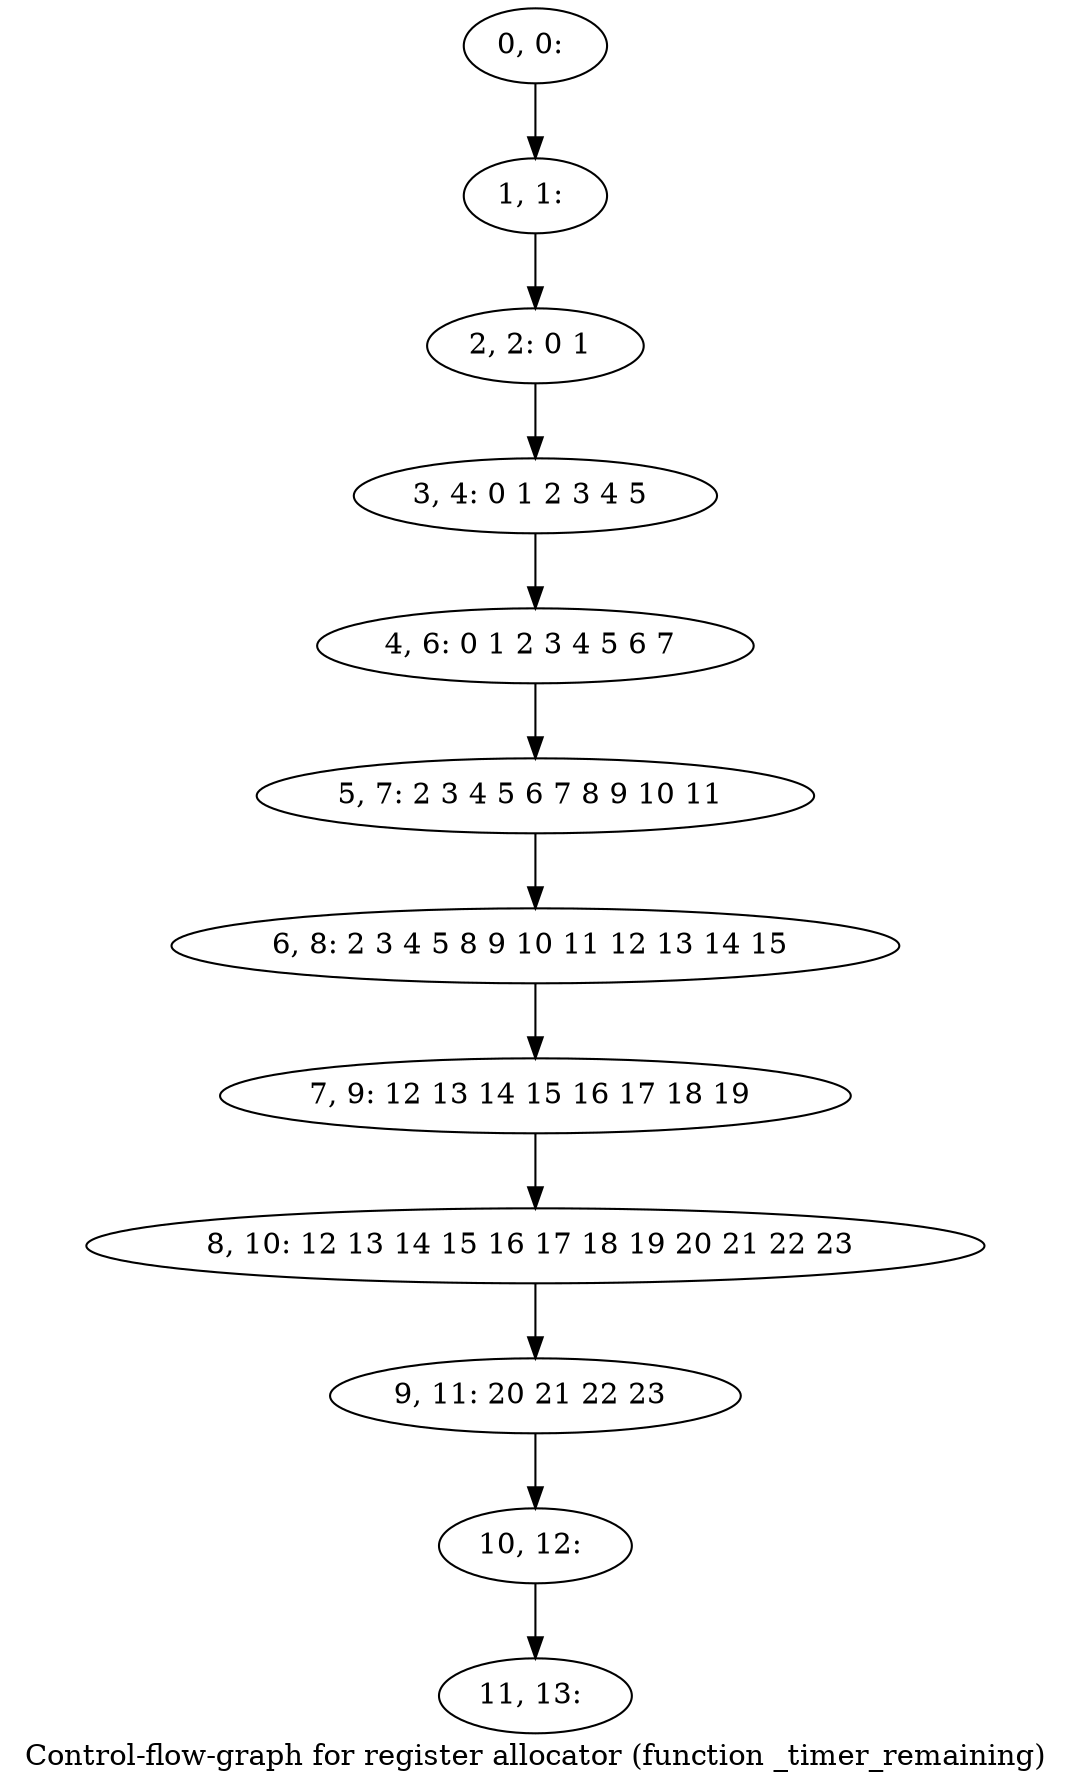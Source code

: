 digraph G {
graph [label="Control-flow-graph for register allocator (function _timer_remaining)"]
0[label="0, 0: "];
1[label="1, 1: "];
2[label="2, 2: 0 1 "];
3[label="3, 4: 0 1 2 3 4 5 "];
4[label="4, 6: 0 1 2 3 4 5 6 7 "];
5[label="5, 7: 2 3 4 5 6 7 8 9 10 11 "];
6[label="6, 8: 2 3 4 5 8 9 10 11 12 13 14 15 "];
7[label="7, 9: 12 13 14 15 16 17 18 19 "];
8[label="8, 10: 12 13 14 15 16 17 18 19 20 21 22 23 "];
9[label="9, 11: 20 21 22 23 "];
10[label="10, 12: "];
11[label="11, 13: "];
0->1 ;
1->2 ;
2->3 ;
3->4 ;
4->5 ;
5->6 ;
6->7 ;
7->8 ;
8->9 ;
9->10 ;
10->11 ;
}
